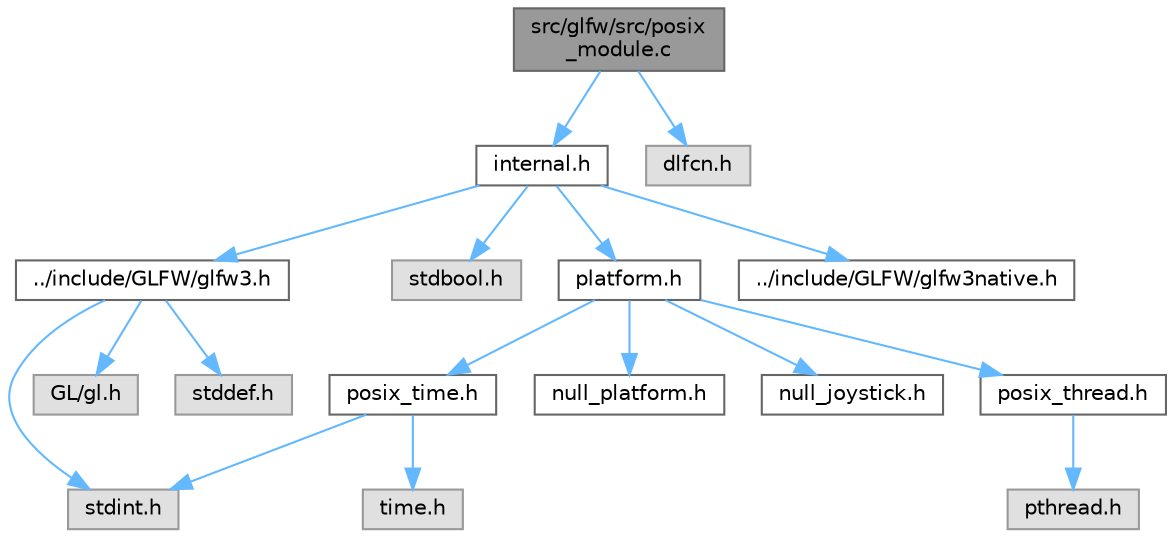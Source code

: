 digraph "src/glfw/src/posix_module.c"
{
 // LATEX_PDF_SIZE
  bgcolor="transparent";
  edge [fontname=Helvetica,fontsize=10,labelfontname=Helvetica,labelfontsize=10];
  node [fontname=Helvetica,fontsize=10,shape=box,height=0.2,width=0.4];
  Node1 [id="Node000001",label="src/glfw/src/posix\l_module.c",height=0.2,width=0.4,color="gray40", fillcolor="grey60", style="filled", fontcolor="black",tooltip=" "];
  Node1 -> Node2 [id="edge17_Node000001_Node000002",color="steelblue1",style="solid",tooltip=" "];
  Node2 [id="Node000002",label="internal.h",height=0.2,width=0.4,color="grey40", fillcolor="white", style="filled",URL="$internal_8h.html",tooltip=" "];
  Node2 -> Node3 [id="edge18_Node000002_Node000003",color="steelblue1",style="solid",tooltip=" "];
  Node3 [id="Node000003",label="../include/GLFW/glfw3.h",height=0.2,width=0.4,color="grey40", fillcolor="white", style="filled",URL="$glfw_2include_2GLFW_2glfw3_8h.html",tooltip="The header of the GLFW 3 API."];
  Node3 -> Node4 [id="edge19_Node000003_Node000004",color="steelblue1",style="solid",tooltip=" "];
  Node4 [id="Node000004",label="stddef.h",height=0.2,width=0.4,color="grey60", fillcolor="#E0E0E0", style="filled",tooltip=" "];
  Node3 -> Node5 [id="edge20_Node000003_Node000005",color="steelblue1",style="solid",tooltip=" "];
  Node5 [id="Node000005",label="stdint.h",height=0.2,width=0.4,color="grey60", fillcolor="#E0E0E0", style="filled",tooltip=" "];
  Node3 -> Node6 [id="edge21_Node000003_Node000006",color="steelblue1",style="solid",tooltip=" "];
  Node6 [id="Node000006",label="GL/gl.h",height=0.2,width=0.4,color="grey60", fillcolor="#E0E0E0", style="filled",tooltip=" "];
  Node2 -> Node7 [id="edge22_Node000002_Node000007",color="steelblue1",style="solid",tooltip=" "];
  Node7 [id="Node000007",label="stdbool.h",height=0.2,width=0.4,color="grey60", fillcolor="#E0E0E0", style="filled",tooltip=" "];
  Node2 -> Node8 [id="edge23_Node000002_Node000008",color="steelblue1",style="solid",tooltip=" "];
  Node8 [id="Node000008",label="platform.h",height=0.2,width=0.4,color="grey40", fillcolor="white", style="filled",URL="$platform_8h.html",tooltip=" "];
  Node8 -> Node9 [id="edge24_Node000008_Node000009",color="steelblue1",style="solid",tooltip=" "];
  Node9 [id="Node000009",label="null_platform.h",height=0.2,width=0.4,color="grey40", fillcolor="white", style="filled",URL="$null__platform_8h.html",tooltip=" "];
  Node8 -> Node10 [id="edge25_Node000008_Node000010",color="steelblue1",style="solid",tooltip=" "];
  Node10 [id="Node000010",label="null_joystick.h",height=0.2,width=0.4,color="grey40", fillcolor="white", style="filled",URL="$null__joystick_8h.html",tooltip=" "];
  Node8 -> Node11 [id="edge26_Node000008_Node000011",color="steelblue1",style="solid",tooltip=" "];
  Node11 [id="Node000011",label="posix_thread.h",height=0.2,width=0.4,color="grey40", fillcolor="white", style="filled",URL="$posix__thread_8h.html",tooltip=" "];
  Node11 -> Node12 [id="edge27_Node000011_Node000012",color="steelblue1",style="solid",tooltip=" "];
  Node12 [id="Node000012",label="pthread.h",height=0.2,width=0.4,color="grey60", fillcolor="#E0E0E0", style="filled",tooltip=" "];
  Node8 -> Node13 [id="edge28_Node000008_Node000013",color="steelblue1",style="solid",tooltip=" "];
  Node13 [id="Node000013",label="posix_time.h",height=0.2,width=0.4,color="grey40", fillcolor="white", style="filled",URL="$posix__time_8h.html",tooltip=" "];
  Node13 -> Node5 [id="edge29_Node000013_Node000005",color="steelblue1",style="solid",tooltip=" "];
  Node13 -> Node14 [id="edge30_Node000013_Node000014",color="steelblue1",style="solid",tooltip=" "];
  Node14 [id="Node000014",label="time.h",height=0.2,width=0.4,color="grey60", fillcolor="#E0E0E0", style="filled",tooltip=" "];
  Node2 -> Node15 [id="edge31_Node000002_Node000015",color="steelblue1",style="solid",tooltip=" "];
  Node15 [id="Node000015",label="../include/GLFW/glfw3native.h",height=0.2,width=0.4,color="grey40", fillcolor="white", style="filled",URL="$glfw_2include_2GLFW_2glfw3native_8h.html",tooltip="The header of the native access functions."];
  Node1 -> Node16 [id="edge32_Node000001_Node000016",color="steelblue1",style="solid",tooltip=" "];
  Node16 [id="Node000016",label="dlfcn.h",height=0.2,width=0.4,color="grey60", fillcolor="#E0E0E0", style="filled",tooltip=" "];
}
